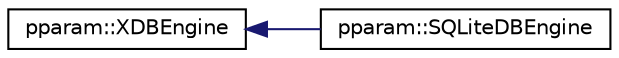 digraph "Graphical Class Hierarchy"
{
 // LATEX_PDF_SIZE
  edge [fontname="Helvetica",fontsize="10",labelfontname="Helvetica",labelfontsize="10"];
  node [fontname="Helvetica",fontsize="10",shape=record];
  rankdir="LR";
  Node0 [label="pparam::XDBEngine",height=0.2,width=0.4,color="black", fillcolor="white", style="filled",URL="$classpparam_1_1XDBEngine.html",tooltip=" "];
  Node0 -> Node1 [dir="back",color="midnightblue",fontsize="10",style="solid",fontname="Helvetica"];
  Node1 [label="pparam::SQLiteDBEngine",height=0.2,width=0.4,color="black", fillcolor="white", style="filled",URL="$classpparam_1_1SQLiteDBEngine.html",tooltip=" "];
}
